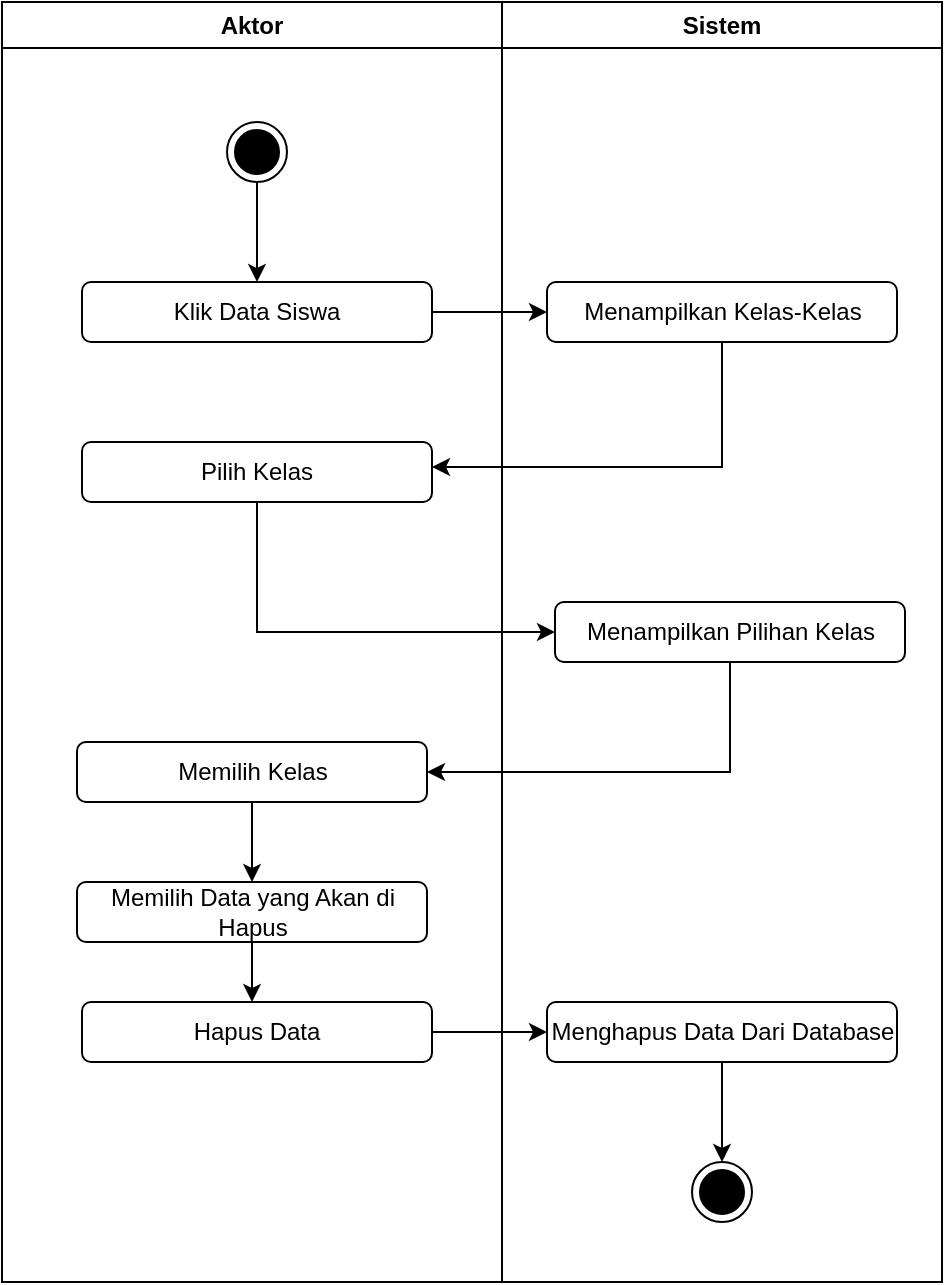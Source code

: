 <mxfile version="21.6.5" type="github">
  <diagram id="kgpKYQtTHZ0yAKxKKP6v" name="Page-1">
    <mxGraphModel dx="797" dy="746" grid="1" gridSize="10" guides="1" tooltips="1" connect="1" arrows="1" fold="1" page="1" pageScale="1" pageWidth="850" pageHeight="1100" math="0" shadow="0">
      <root>
        <mxCell id="0" />
        <mxCell id="1" parent="0" />
        <mxCell id="Cqwxr7UDJMzak0nky_fm-32" value="Aktor" style="swimlane;whiteSpace=wrap;html=1;" vertex="1" parent="1">
          <mxGeometry x="180" y="80" width="250" height="640" as="geometry" />
        </mxCell>
        <mxCell id="Cqwxr7UDJMzak0nky_fm-33" style="edgeStyle=orthogonalEdgeStyle;rounded=0;orthogonalLoop=1;jettySize=auto;html=1;entryX=0.5;entryY=0;entryDx=0;entryDy=0;" edge="1" parent="Cqwxr7UDJMzak0nky_fm-32" source="Cqwxr7UDJMzak0nky_fm-34" target="Cqwxr7UDJMzak0nky_fm-35">
          <mxGeometry relative="1" as="geometry" />
        </mxCell>
        <mxCell id="Cqwxr7UDJMzak0nky_fm-34" value="" style="ellipse;html=1;shape=endState;fillColor=#000000;strokeColor=#000000;" vertex="1" parent="Cqwxr7UDJMzak0nky_fm-32">
          <mxGeometry x="112.5" y="60" width="30" height="30" as="geometry" />
        </mxCell>
        <mxCell id="Cqwxr7UDJMzak0nky_fm-35" value="Klik Data Siswa" style="rounded=1;whiteSpace=wrap;html=1;" vertex="1" parent="Cqwxr7UDJMzak0nky_fm-32">
          <mxGeometry x="40" y="140" width="175" height="30" as="geometry" />
        </mxCell>
        <mxCell id="Cqwxr7UDJMzak0nky_fm-36" value="Pilih Kelas" style="rounded=1;whiteSpace=wrap;html=1;" vertex="1" parent="Cqwxr7UDJMzak0nky_fm-32">
          <mxGeometry x="40" y="220" width="175" height="30" as="geometry" />
        </mxCell>
        <mxCell id="Cqwxr7UDJMzak0nky_fm-37" style="edgeStyle=orthogonalEdgeStyle;rounded=0;orthogonalLoop=1;jettySize=auto;html=1;entryX=0.5;entryY=0;entryDx=0;entryDy=0;" edge="1" parent="Cqwxr7UDJMzak0nky_fm-32" source="Cqwxr7UDJMzak0nky_fm-38" target="Cqwxr7UDJMzak0nky_fm-39">
          <mxGeometry relative="1" as="geometry" />
        </mxCell>
        <mxCell id="Cqwxr7UDJMzak0nky_fm-38" value="Memilih Kelas" style="rounded=1;whiteSpace=wrap;html=1;" vertex="1" parent="Cqwxr7UDJMzak0nky_fm-32">
          <mxGeometry x="37.5" y="370" width="175" height="30" as="geometry" />
        </mxCell>
        <mxCell id="Cqwxr7UDJMzak0nky_fm-57" style="edgeStyle=orthogonalEdgeStyle;rounded=0;orthogonalLoop=1;jettySize=auto;html=1;" edge="1" parent="Cqwxr7UDJMzak0nky_fm-32" source="Cqwxr7UDJMzak0nky_fm-39" target="Cqwxr7UDJMzak0nky_fm-43">
          <mxGeometry relative="1" as="geometry">
            <Array as="points">
              <mxPoint x="128" y="500" />
              <mxPoint x="128" y="500" />
            </Array>
          </mxGeometry>
        </mxCell>
        <mxCell id="Cqwxr7UDJMzak0nky_fm-39" value="Memilih Data yang Akan di Hapus" style="rounded=1;whiteSpace=wrap;html=1;" vertex="1" parent="Cqwxr7UDJMzak0nky_fm-32">
          <mxGeometry x="37.5" y="440" width="175" height="30" as="geometry" />
        </mxCell>
        <mxCell id="Cqwxr7UDJMzak0nky_fm-41" style="edgeStyle=orthogonalEdgeStyle;rounded=0;orthogonalLoop=1;jettySize=auto;html=1;entryX=1;entryY=0.75;entryDx=0;entryDy=0;" edge="1" parent="Cqwxr7UDJMzak0nky_fm-32">
          <mxGeometry relative="1" as="geometry">
            <mxPoint x="360" y="160" as="sourcePoint" />
            <mxPoint x="215" y="232.5" as="targetPoint" />
            <Array as="points">
              <mxPoint x="360" y="233" />
            </Array>
          </mxGeometry>
        </mxCell>
        <mxCell id="Cqwxr7UDJMzak0nky_fm-43" value="Hapus Data" style="rounded=1;whiteSpace=wrap;html=1;" vertex="1" parent="Cqwxr7UDJMzak0nky_fm-32">
          <mxGeometry x="40" y="500" width="175" height="30" as="geometry" />
        </mxCell>
        <mxCell id="Cqwxr7UDJMzak0nky_fm-44" value="Sistem" style="swimlane;whiteSpace=wrap;html=1;" vertex="1" parent="1">
          <mxGeometry x="430" y="80" width="220" height="640" as="geometry" />
        </mxCell>
        <mxCell id="Cqwxr7UDJMzak0nky_fm-45" value="Menampilkan Kelas-Kelas" style="rounded=1;whiteSpace=wrap;html=1;" vertex="1" parent="Cqwxr7UDJMzak0nky_fm-44">
          <mxGeometry x="22.5" y="140" width="175" height="30" as="geometry" />
        </mxCell>
        <mxCell id="Cqwxr7UDJMzak0nky_fm-46" value="Menampilkan Pilihan Kelas" style="rounded=1;whiteSpace=wrap;html=1;" vertex="1" parent="Cqwxr7UDJMzak0nky_fm-44">
          <mxGeometry x="26.5" y="300" width="175" height="30" as="geometry" />
        </mxCell>
        <mxCell id="Cqwxr7UDJMzak0nky_fm-48" style="edgeStyle=orthogonalEdgeStyle;rounded=0;orthogonalLoop=1;jettySize=auto;html=1;entryX=0.5;entryY=0;entryDx=0;entryDy=0;" edge="1" parent="Cqwxr7UDJMzak0nky_fm-44" source="Cqwxr7UDJMzak0nky_fm-49" target="Cqwxr7UDJMzak0nky_fm-50">
          <mxGeometry relative="1" as="geometry" />
        </mxCell>
        <mxCell id="Cqwxr7UDJMzak0nky_fm-49" value="Menghapus Data Dari Database" style="rounded=1;whiteSpace=wrap;html=1;" vertex="1" parent="Cqwxr7UDJMzak0nky_fm-44">
          <mxGeometry x="22.5" y="500" width="175" height="30" as="geometry" />
        </mxCell>
        <mxCell id="Cqwxr7UDJMzak0nky_fm-50" value="" style="ellipse;html=1;shape=endState;fillColor=#000000;strokeColor=#000000;" vertex="1" parent="Cqwxr7UDJMzak0nky_fm-44">
          <mxGeometry x="95" y="580" width="30" height="30" as="geometry" />
        </mxCell>
        <mxCell id="Cqwxr7UDJMzak0nky_fm-51" style="edgeStyle=orthogonalEdgeStyle;rounded=0;orthogonalLoop=1;jettySize=auto;html=1;exitX=1;exitY=0.5;exitDx=0;exitDy=0;entryX=0;entryY=0.5;entryDx=0;entryDy=0;" edge="1" parent="1" source="Cqwxr7UDJMzak0nky_fm-35" target="Cqwxr7UDJMzak0nky_fm-45">
          <mxGeometry relative="1" as="geometry" />
        </mxCell>
        <mxCell id="Cqwxr7UDJMzak0nky_fm-52" style="edgeStyle=orthogonalEdgeStyle;rounded=0;orthogonalLoop=1;jettySize=auto;html=1;" edge="1" parent="1" source="Cqwxr7UDJMzak0nky_fm-36" target="Cqwxr7UDJMzak0nky_fm-46">
          <mxGeometry relative="1" as="geometry">
            <Array as="points">
              <mxPoint x="308" y="395" />
            </Array>
          </mxGeometry>
        </mxCell>
        <mxCell id="Cqwxr7UDJMzak0nky_fm-53" style="edgeStyle=orthogonalEdgeStyle;rounded=0;orthogonalLoop=1;jettySize=auto;html=1;" edge="1" parent="1" source="Cqwxr7UDJMzak0nky_fm-46" target="Cqwxr7UDJMzak0nky_fm-38">
          <mxGeometry relative="1" as="geometry">
            <Array as="points">
              <mxPoint x="544" y="465" />
            </Array>
          </mxGeometry>
        </mxCell>
        <mxCell id="Cqwxr7UDJMzak0nky_fm-58" style="edgeStyle=orthogonalEdgeStyle;rounded=0;orthogonalLoop=1;jettySize=auto;html=1;exitX=1;exitY=0.5;exitDx=0;exitDy=0;entryX=0;entryY=0.5;entryDx=0;entryDy=0;" edge="1" parent="1" source="Cqwxr7UDJMzak0nky_fm-43" target="Cqwxr7UDJMzak0nky_fm-49">
          <mxGeometry relative="1" as="geometry" />
        </mxCell>
      </root>
    </mxGraphModel>
  </diagram>
</mxfile>

